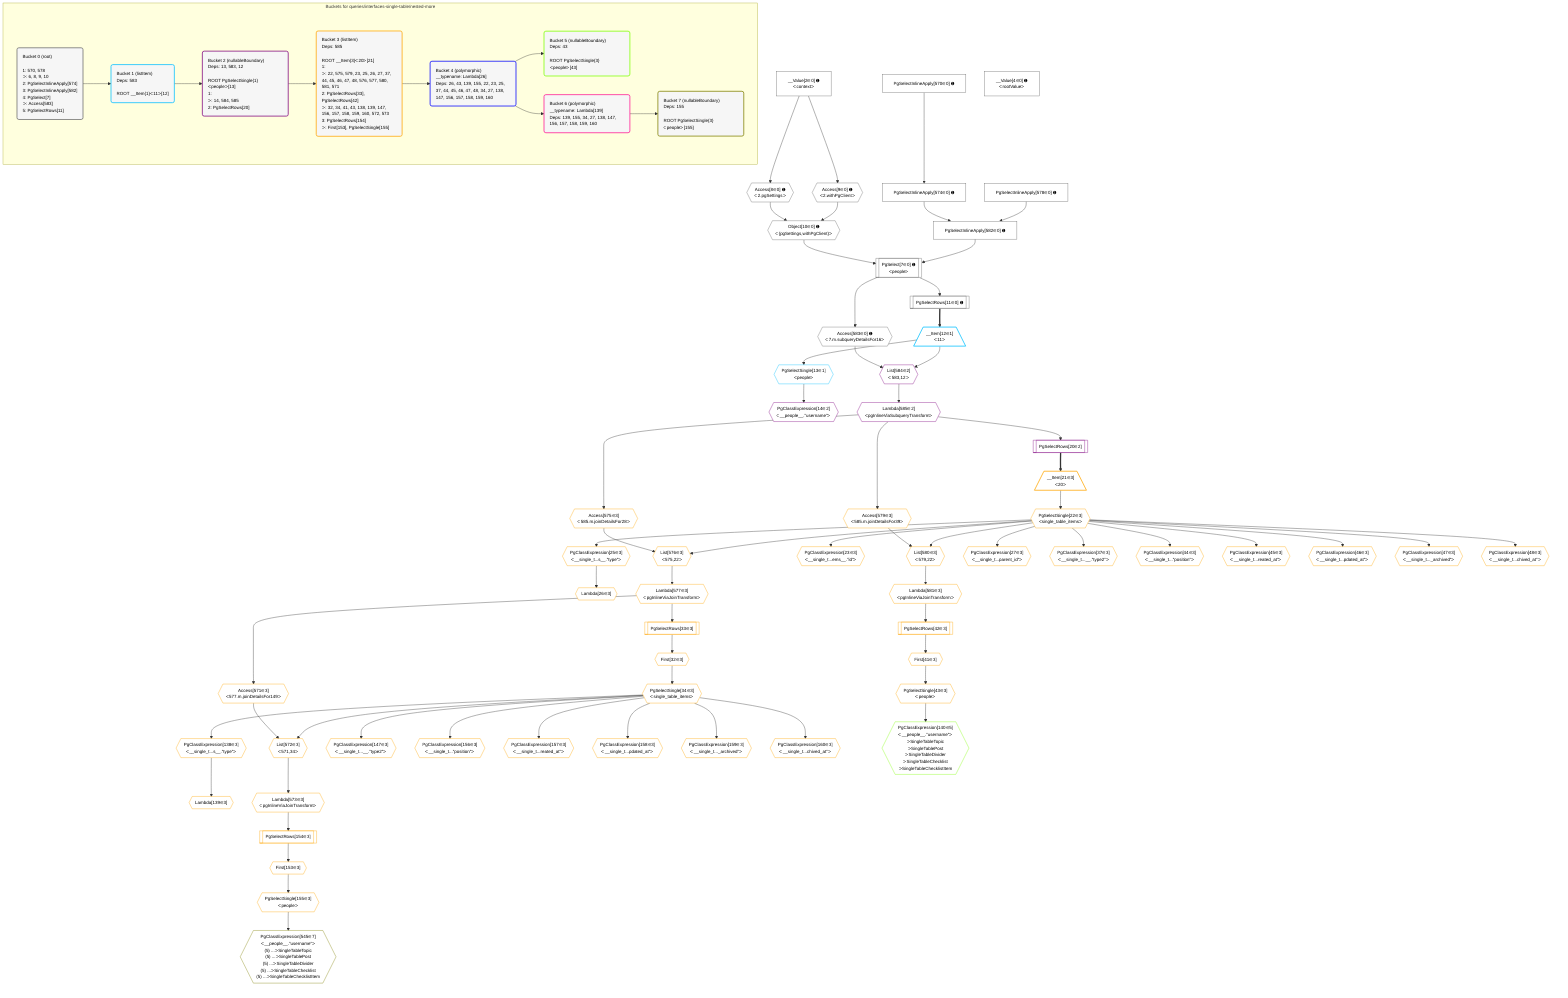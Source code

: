 %%{init: {'themeVariables': { 'fontSize': '12px'}}}%%
graph TD
    classDef path fill:#eee,stroke:#000,color:#000
    classDef plan fill:#fff,stroke-width:1px,color:#000
    classDef itemplan fill:#fff,stroke-width:2px,color:#000
    classDef unbatchedplan fill:#dff,stroke-width:1px,color:#000
    classDef sideeffectplan fill:#fcc,stroke-width:2px,color:#000
    classDef bucket fill:#f6f6f6,color:#000,stroke-width:2px,text-align:left

    subgraph "Buckets for queries/interfaces-single-table/nested-more"
    Bucket0("Bucket 0 (root)<br /><br />1: 570, 578<br />ᐳ: 6, 8, 9, 10<br />2: PgSelectInlineApply[574]<br />3: PgSelectInlineApply[582]<br />4: PgSelect[7]<br />ᐳ: Access[583]<br />5: PgSelectRows[11]"):::bucket
    Bucket1("Bucket 1 (listItem)<br />Deps: 583<br /><br />ROOT __Item{1}ᐸ11ᐳ[12]"):::bucket
    Bucket2("Bucket 2 (nullableBoundary)<br />Deps: 13, 583, 12<br /><br />ROOT PgSelectSingle{1}ᐸpeopleᐳ[13]<br />1: <br />ᐳ: 14, 584, 585<br />2: PgSelectRows[20]"):::bucket
    Bucket3("Bucket 3 (listItem)<br />Deps: 585<br /><br />ROOT __Item{3}ᐸ20ᐳ[21]<br />1: <br />ᐳ: 22, 575, 579, 23, 25, 26, 27, 37, 44, 45, 46, 47, 48, 576, 577, 580, 581, 571<br />2: PgSelectRows[33], PgSelectRows[42]<br />ᐳ: 32, 34, 41, 43, 138, 139, 147, 156, 157, 158, 159, 160, 572, 573<br />3: PgSelectRows[154]<br />ᐳ: First[153], PgSelectSingle[155]"):::bucket
    Bucket4("Bucket 4 (polymorphic)<br />__typename: Lambda[26]<br />Deps: 26, 43, 139, 155, 22, 23, 25, 37, 44, 45, 46, 47, 48, 34, 27, 138, 147, 156, 157, 158, 159, 160"):::bucket
    Bucket5("Bucket 5 (nullableBoundary)<br />Deps: 43<br /><br />ROOT PgSelectSingle{3}ᐸpeopleᐳ[43]"):::bucket
    Bucket6("Bucket 6 (polymorphic)<br />__typename: Lambda[139]<br />Deps: 139, 155, 34, 27, 138, 147, 156, 157, 158, 159, 160"):::bucket
    Bucket7("Bucket 7 (nullableBoundary)<br />Deps: 155<br /><br />ROOT PgSelectSingle{3}ᐸpeopleᐳ[155]"):::bucket
    end
    Bucket0 --> Bucket1
    Bucket1 --> Bucket2
    Bucket2 --> Bucket3
    Bucket3 --> Bucket4
    Bucket4 --> Bucket5 & Bucket6
    Bucket6 --> Bucket7

    %% plan dependencies
    PgSelectInlineApply582["PgSelectInlineApply[582∈0] ➊"]:::plan
    PgSelectInlineApply574["PgSelectInlineApply[574∈0] ➊"]:::plan
    PgSelectInlineApply578["PgSelectInlineApply[578∈0] ➊"]:::plan
    PgSelectInlineApply574 & PgSelectInlineApply578 --> PgSelectInlineApply582
    PgSelect7[["PgSelect[7∈0] ➊<br />ᐸpeopleᐳ"]]:::plan
    Object10{{"Object[10∈0] ➊<br />ᐸ{pgSettings,withPgClient}ᐳ"}}:::plan
    Object10 & PgSelectInlineApply582 --> PgSelect7
    Access8{{"Access[8∈0] ➊<br />ᐸ2.pgSettingsᐳ"}}:::plan
    Access9{{"Access[9∈0] ➊<br />ᐸ2.withPgClientᐳ"}}:::plan
    Access8 & Access9 --> Object10
    __Value2["__Value[2∈0] ➊<br />ᐸcontextᐳ"]:::plan
    __Value2 --> Access8
    __Value2 --> Access9
    PgSelectRows11[["PgSelectRows[11∈0] ➊"]]:::plan
    PgSelect7 --> PgSelectRows11
    PgSelectInlineApply570["PgSelectInlineApply[570∈0] ➊"]:::plan
    PgSelectInlineApply570 --> PgSelectInlineApply574
    Access583{{"Access[583∈0] ➊<br />ᐸ7.m.subqueryDetailsFor16ᐳ"}}:::plan
    PgSelect7 --> Access583
    __Value4["__Value[4∈0] ➊<br />ᐸrootValueᐳ"]:::plan
    __Item12[/"__Item[12∈1]<br />ᐸ11ᐳ"\]:::itemplan
    PgSelectRows11 ==> __Item12
    PgSelectSingle13{{"PgSelectSingle[13∈1]<br />ᐸpeopleᐳ"}}:::plan
    __Item12 --> PgSelectSingle13
    List584{{"List[584∈2]<br />ᐸ583,12ᐳ"}}:::plan
    Access583 & __Item12 --> List584
    PgClassExpression14{{"PgClassExpression[14∈2]<br />ᐸ__people__.”username”ᐳ"}}:::plan
    PgSelectSingle13 --> PgClassExpression14
    PgSelectRows20[["PgSelectRows[20∈2]"]]:::plan
    Lambda585{{"Lambda[585∈2]<br />ᐸpgInlineViaSubqueryTransformᐳ"}}:::plan
    Lambda585 --> PgSelectRows20
    List584 --> Lambda585
    List572{{"List[572∈3]<br />ᐸ571,34ᐳ"}}:::plan
    Access571{{"Access[571∈3]<br />ᐸ577.m.joinDetailsFor149ᐳ"}}:::plan
    PgSelectSingle34{{"PgSelectSingle[34∈3]<br />ᐸsingle_table_itemsᐳ"}}:::plan
    Access571 & PgSelectSingle34 --> List572
    List576{{"List[576∈3]<br />ᐸ575,22ᐳ"}}:::plan
    Access575{{"Access[575∈3]<br />ᐸ585.m.joinDetailsFor28ᐳ"}}:::plan
    PgSelectSingle22{{"PgSelectSingle[22∈3]<br />ᐸsingle_table_itemsᐳ"}}:::plan
    Access575 & PgSelectSingle22 --> List576
    List580{{"List[580∈3]<br />ᐸ579,22ᐳ"}}:::plan
    Access579{{"Access[579∈3]<br />ᐸ585.m.joinDetailsFor39ᐳ"}}:::plan
    Access579 & PgSelectSingle22 --> List580
    __Item21[/"__Item[21∈3]<br />ᐸ20ᐳ"\]:::itemplan
    PgSelectRows20 ==> __Item21
    __Item21 --> PgSelectSingle22
    PgClassExpression23{{"PgClassExpression[23∈3]<br />ᐸ__single_t...ems__.”id”ᐳ"}}:::plan
    PgSelectSingle22 --> PgClassExpression23
    PgClassExpression25{{"PgClassExpression[25∈3]<br />ᐸ__single_t...s__.”type”ᐳ"}}:::plan
    PgSelectSingle22 --> PgClassExpression25
    Lambda26{{"Lambda[26∈3]"}}:::plan
    PgClassExpression25 --> Lambda26
    PgClassExpression27{{"PgClassExpression[27∈3]<br />ᐸ__single_t...parent_id”ᐳ"}}:::plan
    PgSelectSingle22 --> PgClassExpression27
    First32{{"First[32∈3]"}}:::plan
    PgSelectRows33[["PgSelectRows[33∈3]"]]:::plan
    PgSelectRows33 --> First32
    Lambda577{{"Lambda[577∈3]<br />ᐸpgInlineViaJoinTransformᐳ"}}:::plan
    Lambda577 --> PgSelectRows33
    First32 --> PgSelectSingle34
    PgClassExpression37{{"PgClassExpression[37∈3]<br />ᐸ__single_t...__.”type2”ᐳ"}}:::plan
    PgSelectSingle22 --> PgClassExpression37
    First41{{"First[41∈3]"}}:::plan
    PgSelectRows42[["PgSelectRows[42∈3]"]]:::plan
    PgSelectRows42 --> First41
    Lambda581{{"Lambda[581∈3]<br />ᐸpgInlineViaJoinTransformᐳ"}}:::plan
    Lambda581 --> PgSelectRows42
    PgSelectSingle43{{"PgSelectSingle[43∈3]<br />ᐸpeopleᐳ"}}:::plan
    First41 --> PgSelectSingle43
    PgClassExpression44{{"PgClassExpression[44∈3]<br />ᐸ__single_t...”position”ᐳ"}}:::plan
    PgSelectSingle22 --> PgClassExpression44
    PgClassExpression45{{"PgClassExpression[45∈3]<br />ᐸ__single_t...reated_at”ᐳ"}}:::plan
    PgSelectSingle22 --> PgClassExpression45
    PgClassExpression46{{"PgClassExpression[46∈3]<br />ᐸ__single_t...pdated_at”ᐳ"}}:::plan
    PgSelectSingle22 --> PgClassExpression46
    PgClassExpression47{{"PgClassExpression[47∈3]<br />ᐸ__single_t..._archived”ᐳ"}}:::plan
    PgSelectSingle22 --> PgClassExpression47
    PgClassExpression48{{"PgClassExpression[48∈3]<br />ᐸ__single_t...chived_at”ᐳ"}}:::plan
    PgSelectSingle22 --> PgClassExpression48
    PgClassExpression138{{"PgClassExpression[138∈3]<br />ᐸ__single_t...s__.”type”ᐳ"}}:::plan
    PgSelectSingle34 --> PgClassExpression138
    Lambda139{{"Lambda[139∈3]"}}:::plan
    PgClassExpression138 --> Lambda139
    PgClassExpression147{{"PgClassExpression[147∈3]<br />ᐸ__single_t...__.”type2”ᐳ"}}:::plan
    PgSelectSingle34 --> PgClassExpression147
    First153{{"First[153∈3]"}}:::plan
    PgSelectRows154[["PgSelectRows[154∈3]"]]:::plan
    PgSelectRows154 --> First153
    Lambda573{{"Lambda[573∈3]<br />ᐸpgInlineViaJoinTransformᐳ"}}:::plan
    Lambda573 --> PgSelectRows154
    PgSelectSingle155{{"PgSelectSingle[155∈3]<br />ᐸpeopleᐳ"}}:::plan
    First153 --> PgSelectSingle155
    PgClassExpression156{{"PgClassExpression[156∈3]<br />ᐸ__single_t...”position”ᐳ"}}:::plan
    PgSelectSingle34 --> PgClassExpression156
    PgClassExpression157{{"PgClassExpression[157∈3]<br />ᐸ__single_t...reated_at”ᐳ"}}:::plan
    PgSelectSingle34 --> PgClassExpression157
    PgClassExpression158{{"PgClassExpression[158∈3]<br />ᐸ__single_t...pdated_at”ᐳ"}}:::plan
    PgSelectSingle34 --> PgClassExpression158
    PgClassExpression159{{"PgClassExpression[159∈3]<br />ᐸ__single_t..._archived”ᐳ"}}:::plan
    PgSelectSingle34 --> PgClassExpression159
    PgClassExpression160{{"PgClassExpression[160∈3]<br />ᐸ__single_t...chived_at”ᐳ"}}:::plan
    PgSelectSingle34 --> PgClassExpression160
    Lambda577 --> Access571
    List572 --> Lambda573
    Lambda585 --> Access575
    List576 --> Lambda577
    Lambda585 --> Access579
    List580 --> Lambda581
    PgClassExpression140{{"PgClassExpression[140∈5]<br />ᐸ__people__.”username”ᐳ<br />ᐳSingleTableTopic<br />ᐳSingleTablePost<br />ᐳSingleTableDivider<br />ᐳSingleTableChecklist<br />ᐳSingleTableChecklistItem"}}:::plan
    PgSelectSingle43 --> PgClassExpression140
    PgClassExpression545{{"PgClassExpression[545∈7]<br />ᐸ__people__.”username”ᐳ<br />(5) ...ᐳSingleTableTopic<br />(5) ...ᐳSingleTablePost<br />(5) ...ᐳSingleTableDivider<br />(5) ...ᐳSingleTableChecklist<br />(5) ...ᐳSingleTableChecklistItem"}}:::plan
    PgSelectSingle155 --> PgClassExpression545

    %% define steps
    classDef bucket0 stroke:#696969
    class Bucket0,__Value2,__Value4,PgSelect7,Access8,Access9,Object10,PgSelectRows11,PgSelectInlineApply570,PgSelectInlineApply574,PgSelectInlineApply578,PgSelectInlineApply582,Access583 bucket0
    classDef bucket1 stroke:#00bfff
    class Bucket1,__Item12,PgSelectSingle13 bucket1
    classDef bucket2 stroke:#7f007f
    class Bucket2,PgClassExpression14,PgSelectRows20,List584,Lambda585 bucket2
    classDef bucket3 stroke:#ffa500
    class Bucket3,__Item21,PgSelectSingle22,PgClassExpression23,PgClassExpression25,Lambda26,PgClassExpression27,First32,PgSelectRows33,PgSelectSingle34,PgClassExpression37,First41,PgSelectRows42,PgSelectSingle43,PgClassExpression44,PgClassExpression45,PgClassExpression46,PgClassExpression47,PgClassExpression48,PgClassExpression138,Lambda139,PgClassExpression147,First153,PgSelectRows154,PgSelectSingle155,PgClassExpression156,PgClassExpression157,PgClassExpression158,PgClassExpression159,PgClassExpression160,Access571,List572,Lambda573,Access575,List576,Lambda577,Access579,List580,Lambda581 bucket3
    classDef bucket4 stroke:#0000ff
    class Bucket4 bucket4
    classDef bucket5 stroke:#7fff00
    class Bucket5,PgClassExpression140 bucket5
    classDef bucket6 stroke:#ff1493
    class Bucket6 bucket6
    classDef bucket7 stroke:#808000
    class Bucket7,PgClassExpression545 bucket7